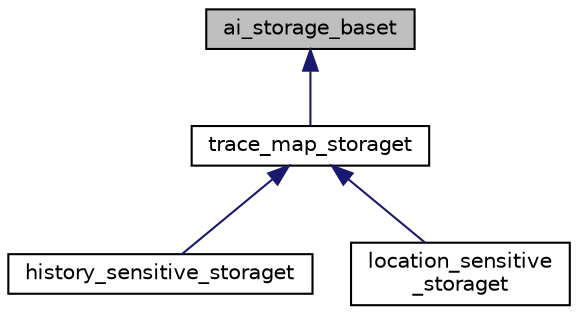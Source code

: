 digraph "ai_storage_baset"
{
 // LATEX_PDF_SIZE
  bgcolor="transparent";
  edge [fontname="Helvetica",fontsize="10",labelfontname="Helvetica",labelfontsize="10"];
  node [fontname="Helvetica",fontsize="10",shape=record];
  Node1 [label="ai_storage_baset",height=0.2,width=0.4,color="black", fillcolor="grey75", style="filled", fontcolor="black",tooltip="This is the basic interface for storing domains."];
  Node1 -> Node2 [dir="back",color="midnightblue",fontsize="10",style="solid",fontname="Helvetica"];
  Node2 [label="trace_map_storaget",height=0.2,width=0.4,color="black",URL="$classtrace__map__storaget.html",tooltip=" "];
  Node2 -> Node3 [dir="back",color="midnightblue",fontsize="10",style="solid",fontname="Helvetica"];
  Node3 [label="history_sensitive_storaget",height=0.2,width=0.4,color="black",URL="$classhistory__sensitive__storaget.html",tooltip=" "];
  Node2 -> Node4 [dir="back",color="midnightblue",fontsize="10",style="solid",fontname="Helvetica"];
  Node4 [label="location_sensitive\l_storaget",height=0.2,width=0.4,color="black",URL="$classlocation__sensitive__storaget.html",tooltip="The most conventional storage; one domain per location."];
}
